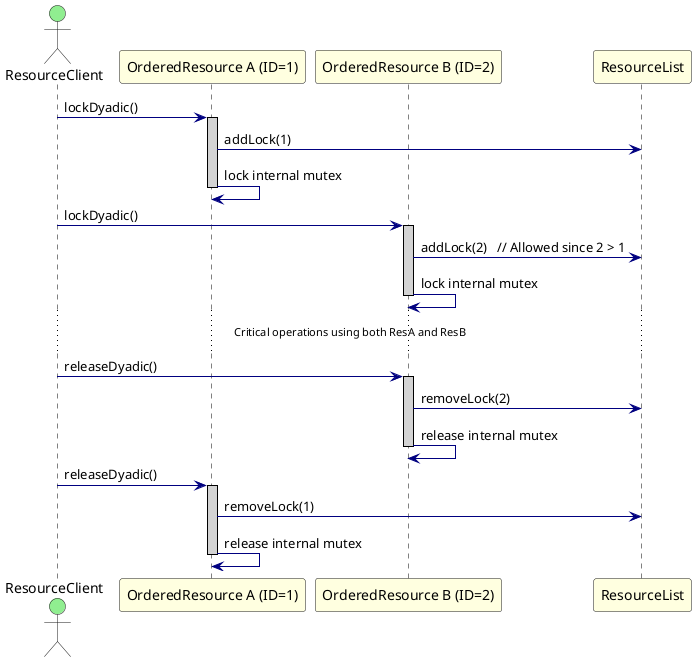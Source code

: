 @startuml OrderedLockingPattern_SequenceDiagram

skinparam sequence {
    ActorBackgroundColor LightGreen
    ParticipantBackgroundColor LightYellow
    LifeLineBorderColor Black
    LifeLineBackgroundColor LightGray
    ArrowColor Navy
}

actor "ResourceClient" as Client
participant "OrderedResource A (ID=1)" as ResA
participant "OrderedResource B (ID=2)" as ResB
participant "ResourceList" as RList

Client -> ResA : lockDyadic()
activate ResA
ResA -> RList : addLock(1)
ResA -> ResA : lock internal mutex
deactivate ResA

Client -> ResB : lockDyadic()
activate ResB
ResB -> RList : addLock(2)   // Allowed since 2 > 1
ResB -> ResB : lock internal mutex
deactivate ResB

...Critical operations using both ResA and ResB...

Client -> ResB : releaseDyadic()
activate ResB
ResB -> RList : removeLock(2)
ResB -> ResB : release internal mutex
deactivate ResB

Client -> ResA : releaseDyadic()
activate ResA
ResA -> RList : removeLock(1)
ResA -> ResA : release internal mutex
deactivate ResA

@enduml
